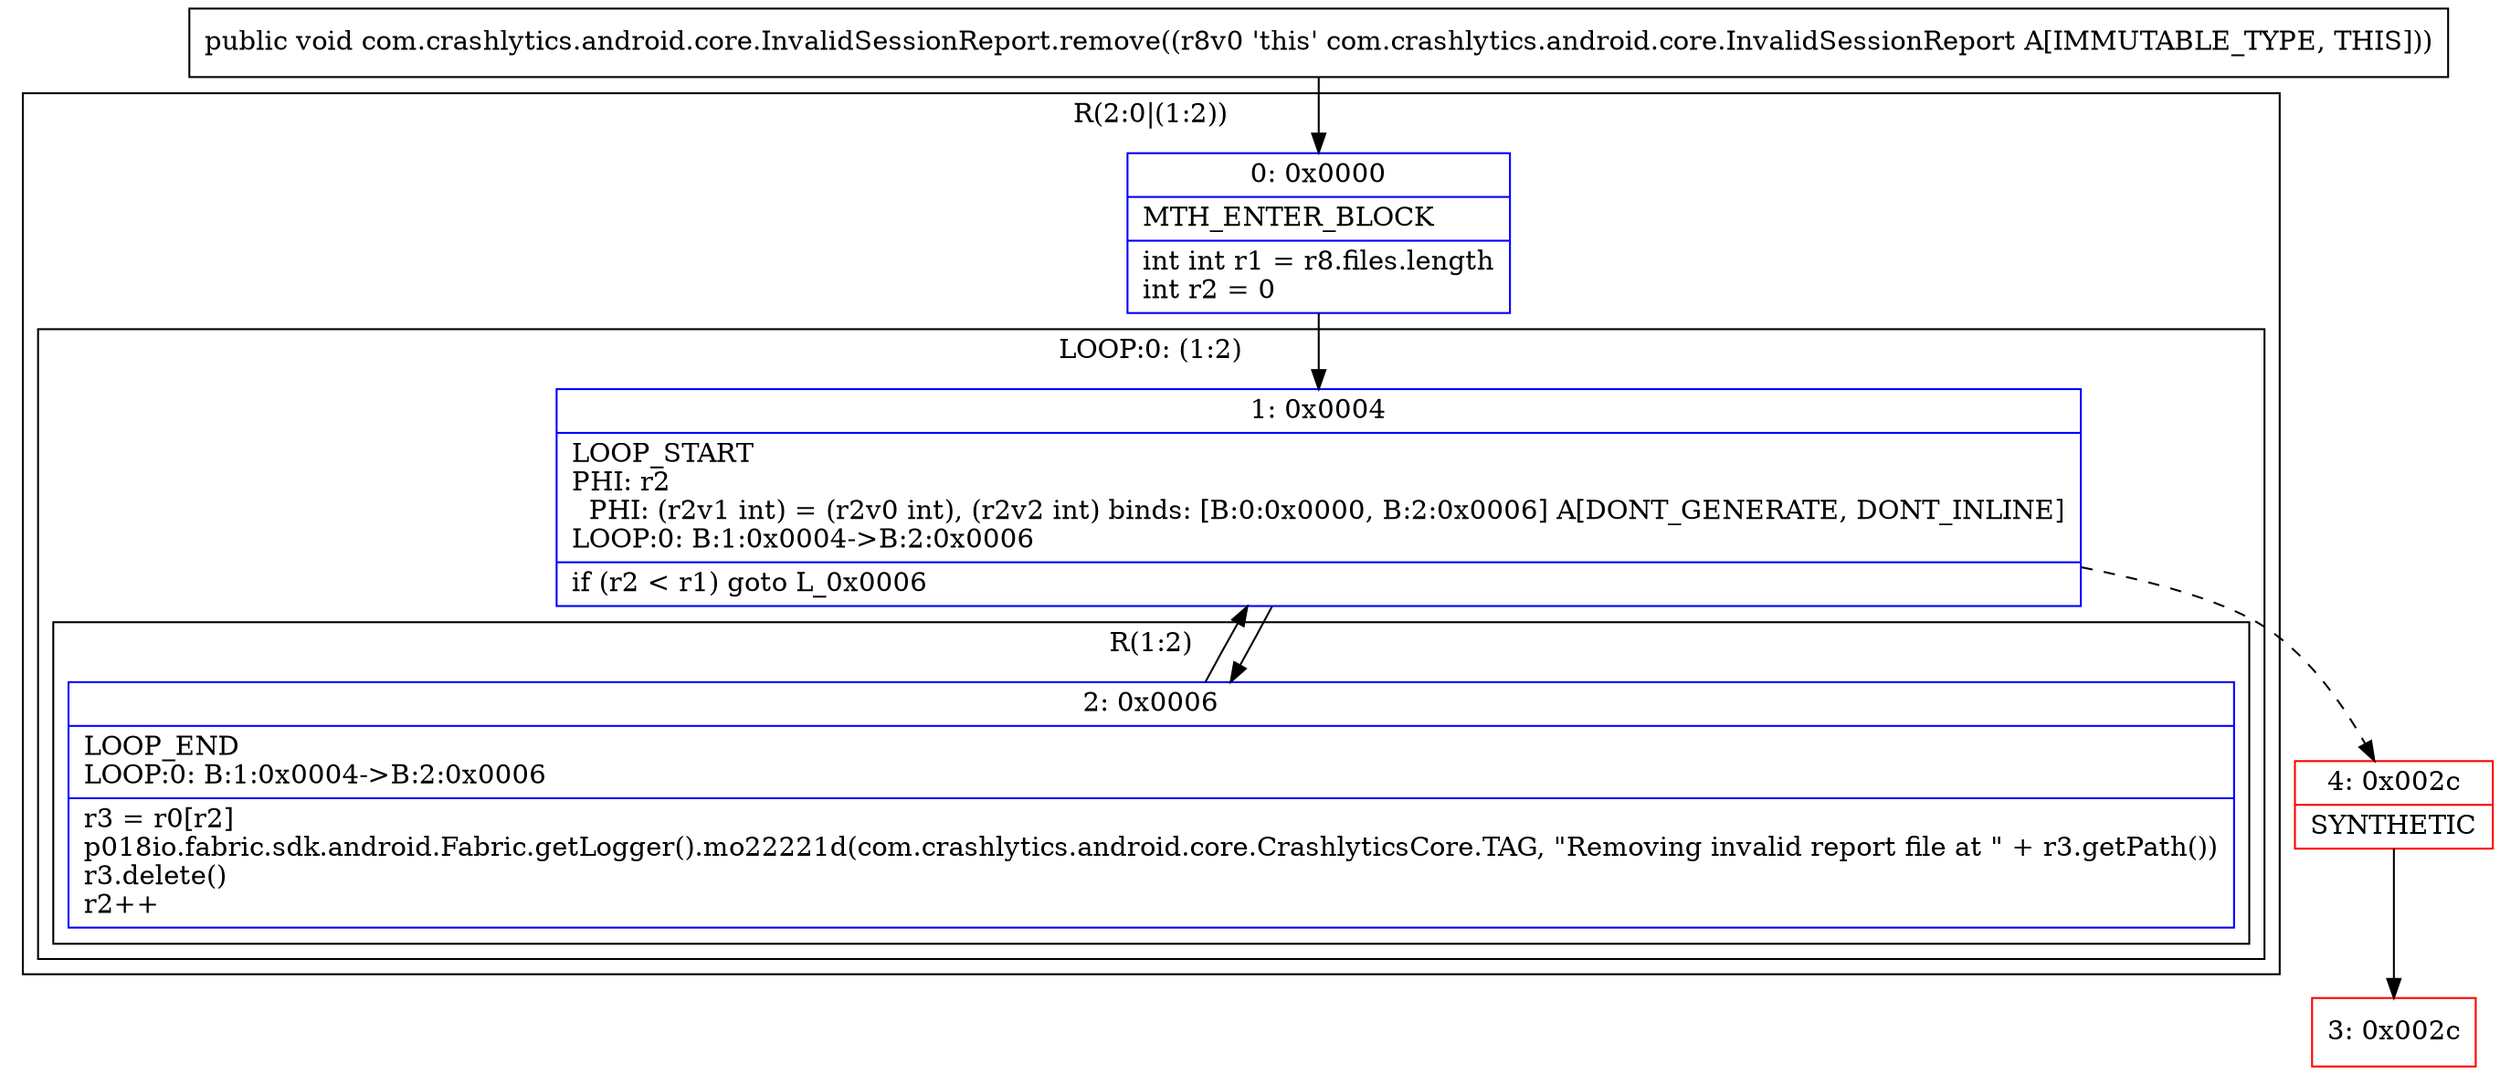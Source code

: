digraph "CFG forcom.crashlytics.android.core.InvalidSessionReport.remove()V" {
subgraph cluster_Region_1420139687 {
label = "R(2:0|(1:2))";
node [shape=record,color=blue];
Node_0 [shape=record,label="{0\:\ 0x0000|MTH_ENTER_BLOCK\l|int int r1 = r8.files.length\lint r2 = 0\l}"];
subgraph cluster_LoopRegion_961276551 {
label = "LOOP:0: (1:2)";
node [shape=record,color=blue];
Node_1 [shape=record,label="{1\:\ 0x0004|LOOP_START\lPHI: r2 \l  PHI: (r2v1 int) = (r2v0 int), (r2v2 int) binds: [B:0:0x0000, B:2:0x0006] A[DONT_GENERATE, DONT_INLINE]\lLOOP:0: B:1:0x0004\-\>B:2:0x0006\l|if (r2 \< r1) goto L_0x0006\l}"];
subgraph cluster_Region_468279072 {
label = "R(1:2)";
node [shape=record,color=blue];
Node_2 [shape=record,label="{2\:\ 0x0006|LOOP_END\lLOOP:0: B:1:0x0004\-\>B:2:0x0006\l|r3 = r0[r2]\lp018io.fabric.sdk.android.Fabric.getLogger().mo22221d(com.crashlytics.android.core.CrashlyticsCore.TAG, \"Removing invalid report file at \" + r3.getPath())\lr3.delete()\lr2++\l}"];
}
}
}
Node_3 [shape=record,color=red,label="{3\:\ 0x002c}"];
Node_4 [shape=record,color=red,label="{4\:\ 0x002c|SYNTHETIC\l}"];
MethodNode[shape=record,label="{public void com.crashlytics.android.core.InvalidSessionReport.remove((r8v0 'this' com.crashlytics.android.core.InvalidSessionReport A[IMMUTABLE_TYPE, THIS])) }"];
MethodNode -> Node_0;
Node_0 -> Node_1;
Node_1 -> Node_2;
Node_1 -> Node_4[style=dashed];
Node_2 -> Node_1;
Node_4 -> Node_3;
}

